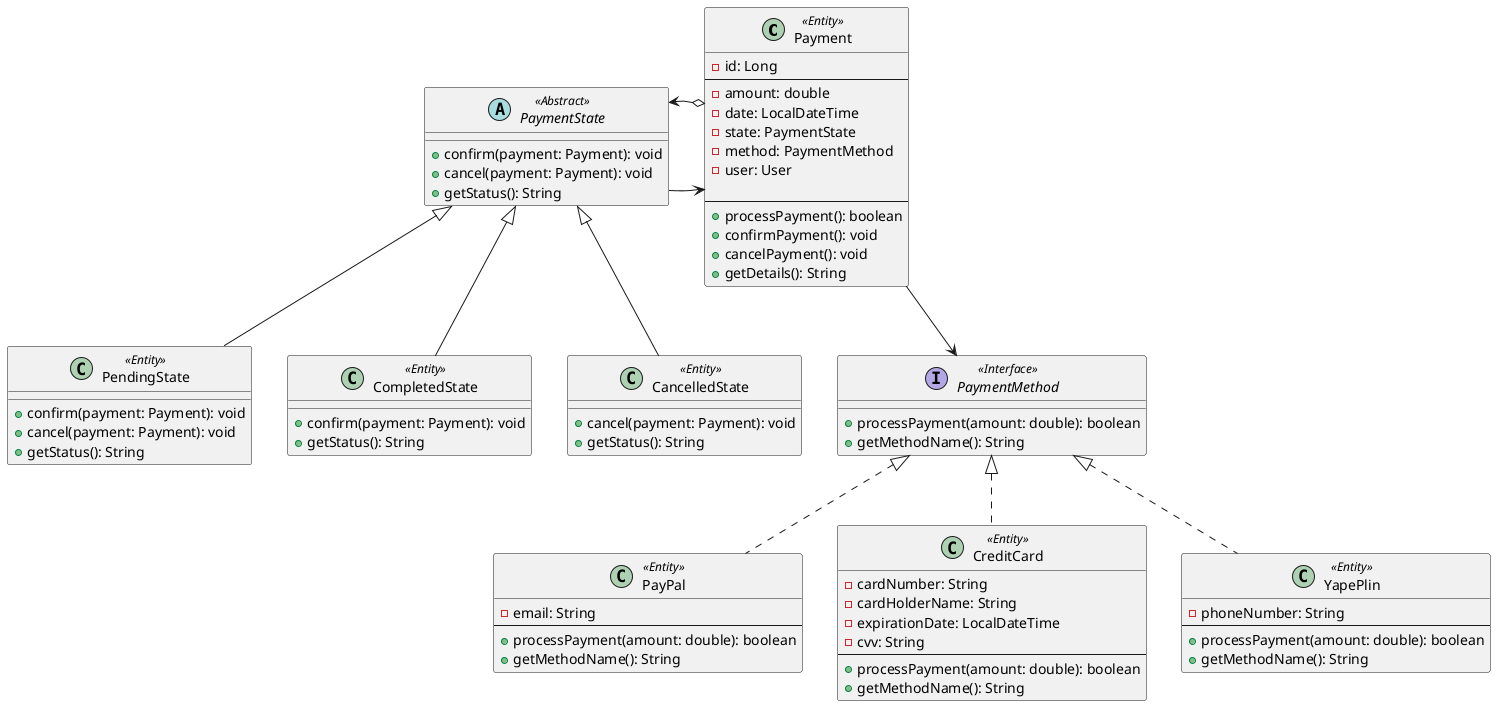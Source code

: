 @startuml Paymentes Bounded Context

class Payment <<Entity>> {
    - id: Long
    --
    - amount: double
    - date: LocalDateTime
    - state: PaymentState
    - method: PaymentMethod
    - user: User
  
    --
    + processPayment(): boolean
    + confirmPayment(): void
    + cancelPayment(): void
    + getDetails(): String
  }
  interface PaymentMethod <<Interface>> {
    + processPayment(amount: double): boolean
    + getMethodName(): String
  }
  class PayPal <<Entity>> implements PaymentMethod {
    - email: String
    --
    + processPayment(amount: double): boolean
    + getMethodName(): String
  }
  class CreditCard <<Entity>> implements PaymentMethod {
    - cardNumber: String
    - cardHolderName: String
    - expirationDate: LocalDateTime
    - cvv: String
    --
    + processPayment(amount: double): boolean
    + getMethodName(): String
  }
  class YapePlin <<Entity>> implements PaymentMethod {
    - phoneNumber: String
    --
    + processPayment(amount: double): boolean
    + getMethodName(): String
  }
  abstract class PaymentState <<Abstract>> {
    + confirm(payment: Payment): void
    + cancel(payment: Payment): void
    + getStatus(): String
  }
  class PendingState <<Entity>> extends PaymentState {
    + confirm(payment: Payment): void
    + cancel(payment: Payment): void
    + getStatus(): String
  }
  class CompletedState <<Entity>> extends PaymentState {
    + confirm(payment: Payment): void
    + getStatus(): String
  }
  class CancelledState <<Entity>> extends PaymentState {
    + cancel(payment: Payment): void
    + getStatus(): String
  }


'PaymentMethod <|.. PayPal
'PaymentMethod <|.. CreditCard
'PaymentMethod <|.. YapePlin
Payment -down-> PaymentMethod
PaymentState -> Payment
Payment o-> PaymentState

@enduml